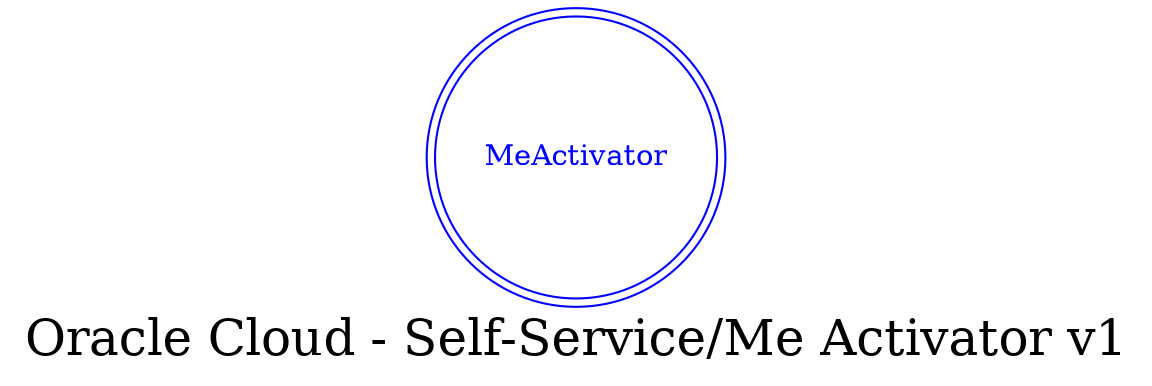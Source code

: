 digraph LexiconGraph {
graph[label="Oracle Cloud - Self-Service/Me Activator v1", fontsize=24]
splines=true
"MeActivator" [color=blue, fontcolor=blue, shape=doublecircle]
}
